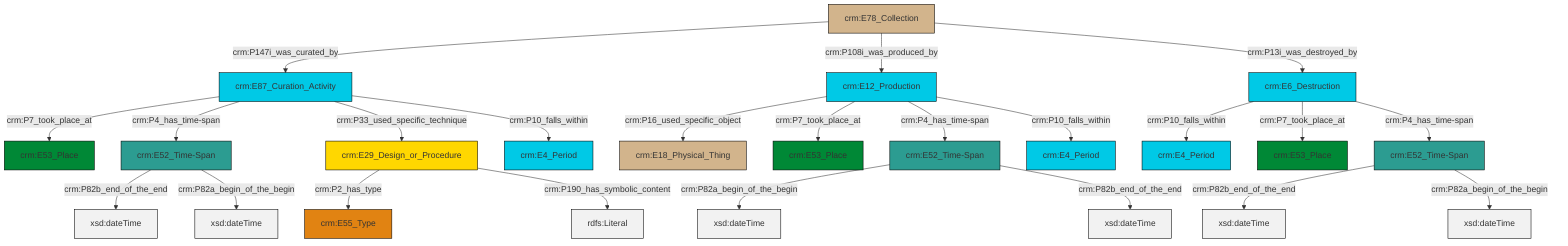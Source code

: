 graph TD
classDef Literal fill:#f2f2f2,stroke:#000000;
classDef CRM_Entity fill:#FFFFFF,stroke:#000000;
classDef Temporal_Entity fill:#00C9E6, stroke:#000000;
classDef Type fill:#E18312, stroke:#000000;
classDef Time-Span fill:#2C9C91, stroke:#000000;
classDef Appellation fill:#FFEB7F, stroke:#000000;
classDef Place fill:#008836, stroke:#000000;
classDef Persistent_Item fill:#B266B2, stroke:#000000;
classDef Conceptual_Object fill:#FFD700, stroke:#000000;
classDef Physical_Thing fill:#D2B48C, stroke:#000000;
classDef Actor fill:#f58aad, stroke:#000000;
classDef PC_Classes fill:#4ce600, stroke:#000000;
classDef Multi fill:#cccccc,stroke:#000000;

2["crm:E29_Design_or_Procedure"]:::Conceptual_Object -->|crm:P2_has_type| 3["crm:E55_Type"]:::Type
4["crm:E87_Curation_Activity"]:::Temporal_Entity -->|crm:P7_took_place_at| 5["crm:E53_Place"]:::Place
8["crm:E12_Production"]:::Temporal_Entity -->|crm:P16_used_specific_object| 6["crm:E18_Physical_Thing"]:::Physical_Thing
9["crm:E52_Time-Span"]:::Time-Span -->|crm:P82a_begin_of_the_begin| 10[xsd:dateTime]:::Literal
13["crm:E52_Time-Span"]:::Time-Span -->|crm:P82b_end_of_the_end| 14[xsd:dateTime]:::Literal
9["crm:E52_Time-Span"]:::Time-Span -->|crm:P82b_end_of_the_end| 18[xsd:dateTime]:::Literal
13["crm:E52_Time-Span"]:::Time-Span -->|crm:P82a_begin_of_the_begin| 20[xsd:dateTime]:::Literal
21["crm:E78_Collection"]:::Physical_Thing -->|crm:P147i_was_curated_by| 4["crm:E87_Curation_Activity"]:::Temporal_Entity
22["crm:E6_Destruction"]:::Temporal_Entity -->|crm:P10_falls_within| 23["crm:E4_Period"]:::Temporal_Entity
8["crm:E12_Production"]:::Temporal_Entity -->|crm:P7_took_place_at| 11["crm:E53_Place"]:::Place
21["crm:E78_Collection"]:::Physical_Thing -->|crm:P108i_was_produced_by| 8["crm:E12_Production"]:::Temporal_Entity
8["crm:E12_Production"]:::Temporal_Entity -->|crm:P4_has_time-span| 9["crm:E52_Time-Span"]:::Time-Span
22["crm:E6_Destruction"]:::Temporal_Entity -->|crm:P7_took_place_at| 24["crm:E53_Place"]:::Place
8["crm:E12_Production"]:::Temporal_Entity -->|crm:P10_falls_within| 30["crm:E4_Period"]:::Temporal_Entity
4["crm:E87_Curation_Activity"]:::Temporal_Entity -->|crm:P4_has_time-span| 13["crm:E52_Time-Span"]:::Time-Span
16["crm:E52_Time-Span"]:::Time-Span -->|crm:P82b_end_of_the_end| 31[xsd:dateTime]:::Literal
16["crm:E52_Time-Span"]:::Time-Span -->|crm:P82a_begin_of_the_begin| 33[xsd:dateTime]:::Literal
22["crm:E6_Destruction"]:::Temporal_Entity -->|crm:P4_has_time-span| 16["crm:E52_Time-Span"]:::Time-Span
2["crm:E29_Design_or_Procedure"]:::Conceptual_Object -->|crm:P190_has_symbolic_content| 35[rdfs:Literal]:::Literal
21["crm:E78_Collection"]:::Physical_Thing -->|crm:P13i_was_destroyed_by| 22["crm:E6_Destruction"]:::Temporal_Entity
4["crm:E87_Curation_Activity"]:::Temporal_Entity -->|crm:P33_used_specific_technique| 2["crm:E29_Design_or_Procedure"]:::Conceptual_Object
4["crm:E87_Curation_Activity"]:::Temporal_Entity -->|crm:P10_falls_within| 0["crm:E4_Period"]:::Temporal_Entity